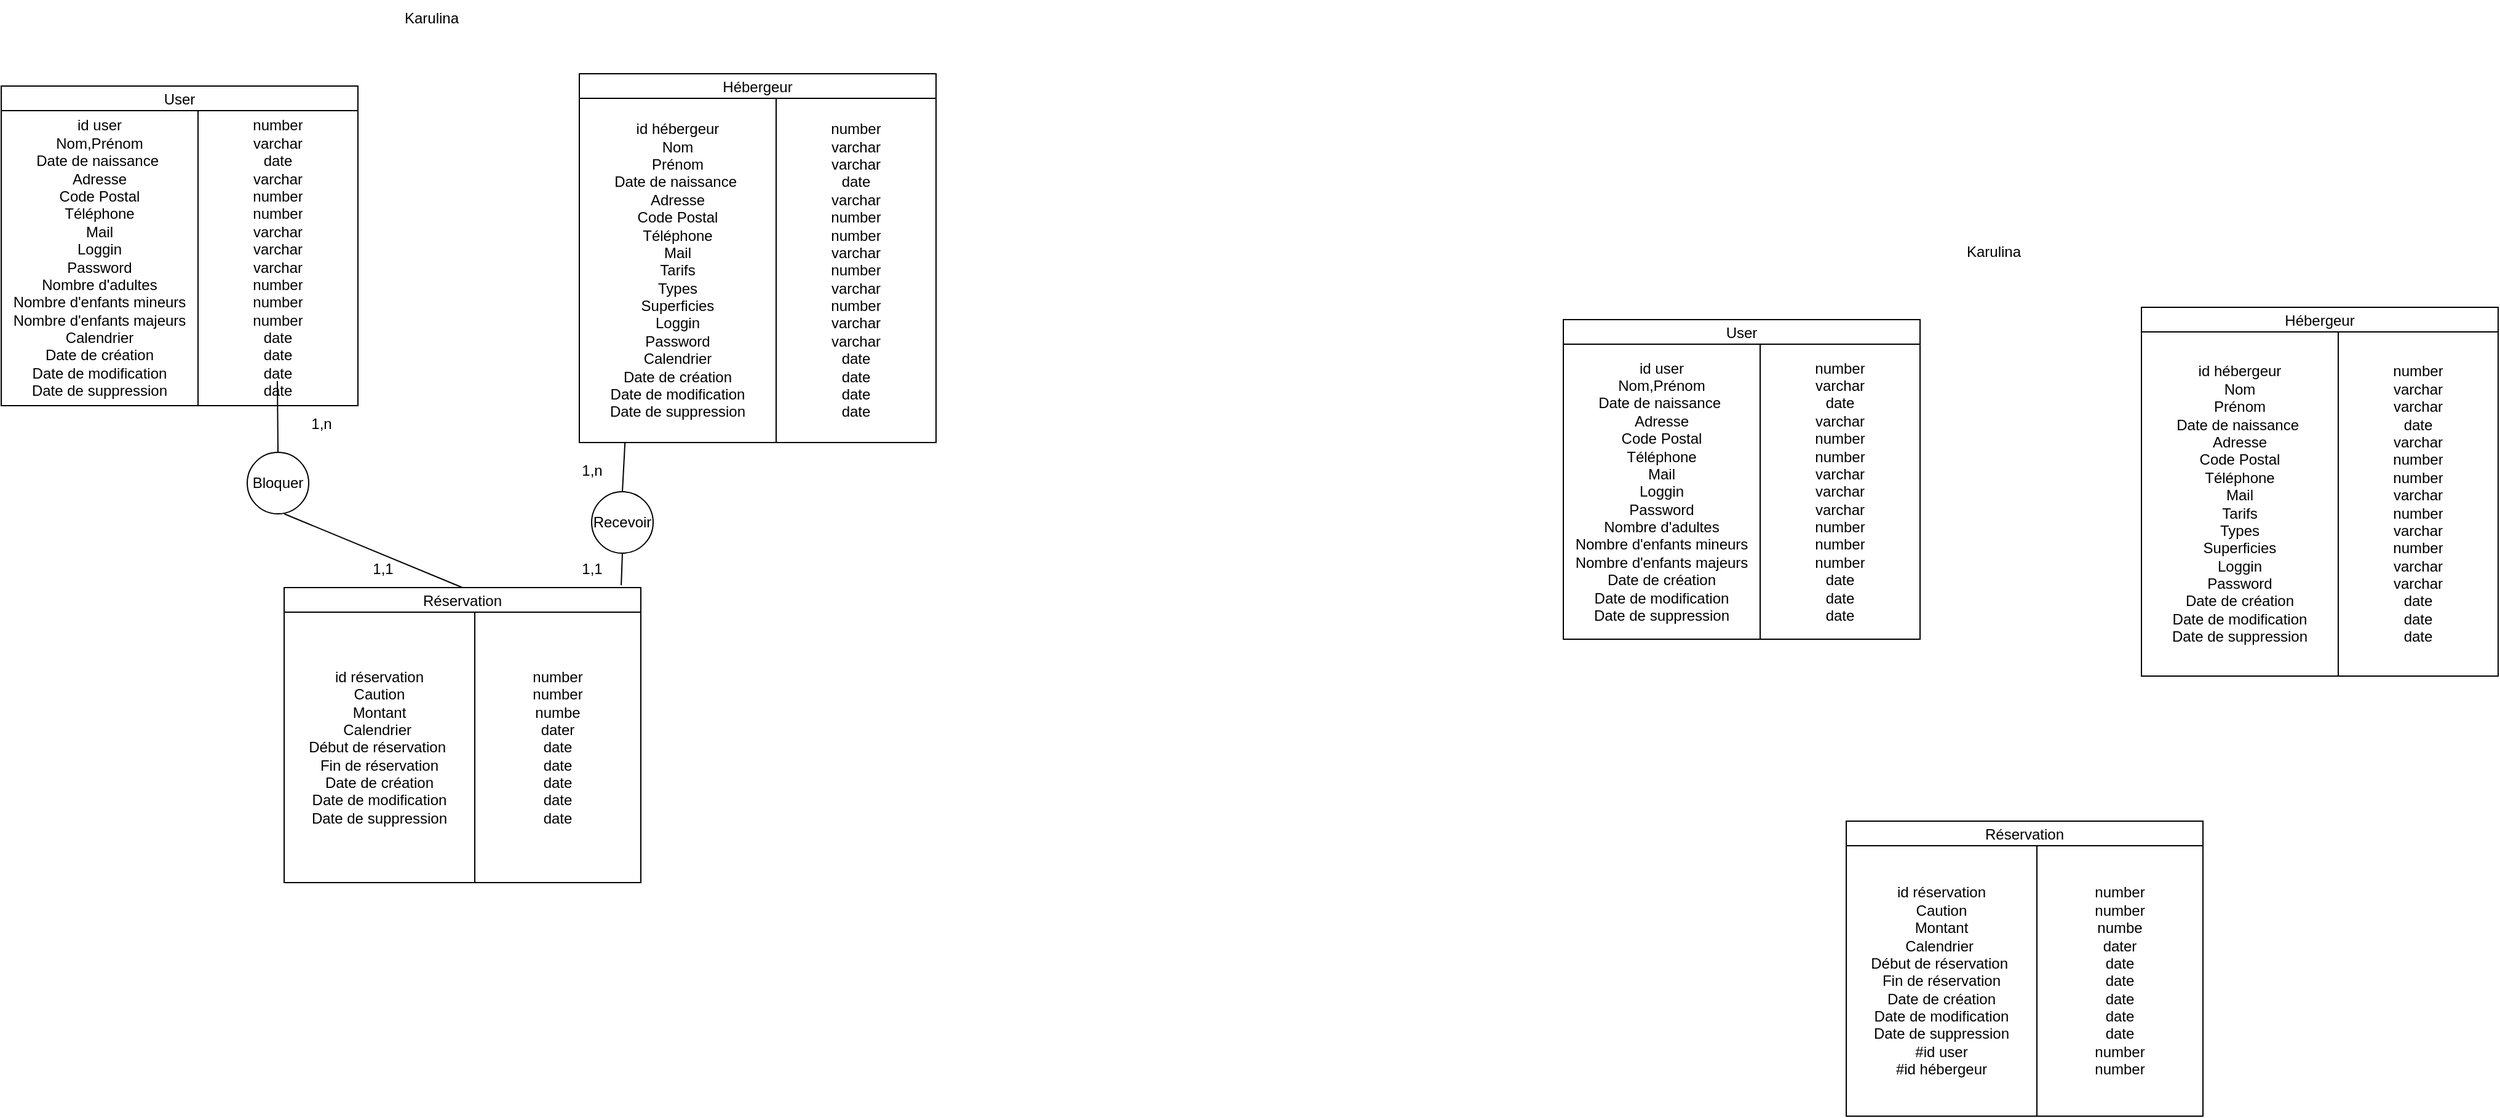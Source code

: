 <mxfile version="24.5.4" type="github">
  <diagram name="Page-1" id="sN1TuHYhFFZQFHvBme8z">
    <mxGraphModel dx="994" dy="476" grid="1" gridSize="10" guides="1" tooltips="1" connect="1" arrows="1" fold="1" page="1" pageScale="1" pageWidth="827" pageHeight="1169" math="0" shadow="0">
      <root>
        <mxCell id="0" />
        <mxCell id="1" parent="0" />
        <mxCell id="rXH0V8Tg6eLGxFPYWAXF-20" value="Karulina" style="text;html=1;align=center;verticalAlign=middle;whiteSpace=wrap;rounded=0;" parent="1" vertex="1">
          <mxGeometry x="360" y="10" width="60" height="30" as="geometry" />
        </mxCell>
        <mxCell id="rXH0V8Tg6eLGxFPYWAXF-39" value="Bloquer" style="ellipse;whiteSpace=wrap;html=1;aspect=fixed;" parent="1" vertex="1">
          <mxGeometry x="240" y="378" width="50" height="50" as="geometry" />
        </mxCell>
        <mxCell id="rXH0V8Tg6eLGxFPYWAXF-40" value="Recevoir" style="ellipse;whiteSpace=wrap;html=1;aspect=fixed;" parent="1" vertex="1">
          <mxGeometry x="520" y="410" width="50" height="50" as="geometry" />
        </mxCell>
        <mxCell id="rXH0V8Tg6eLGxFPYWAXF-42" value="" style="endArrow=none;html=1;rounded=0;entryX=0.5;entryY=1;entryDx=0;entryDy=0;exitX=0.945;exitY=-0.008;exitDx=0;exitDy=0;exitPerimeter=0;" parent="1" target="rXH0V8Tg6eLGxFPYWAXF-40" edge="1" source="nfDSCfTXi77_VSGzIVfX-66">
          <mxGeometry width="50" height="50" relative="1" as="geometry">
            <mxPoint x="580" y="480" as="sourcePoint" />
            <mxPoint x="630" y="430" as="targetPoint" />
          </mxGeometry>
        </mxCell>
        <mxCell id="rXH0V8Tg6eLGxFPYWAXF-45" value="" style="endArrow=none;html=1;rounded=0;exitX=0.5;exitY=0;exitDx=0;exitDy=0;entryX=0.128;entryY=1;entryDx=0;entryDy=0;entryPerimeter=0;" parent="1" target="nfDSCfTXi77_VSGzIVfX-59" edge="1" source="rXH0V8Tg6eLGxFPYWAXF-40">
          <mxGeometry width="50" height="50" relative="1" as="geometry">
            <mxPoint x="580" y="410" as="sourcePoint" />
            <mxPoint x="540" y="377" as="targetPoint" />
          </mxGeometry>
        </mxCell>
        <mxCell id="rXH0V8Tg6eLGxFPYWAXF-46" value="" style="endArrow=none;html=1;rounded=0;exitX=0.5;exitY=0;exitDx=0;exitDy=0;" parent="1" edge="1" source="rXH0V8Tg6eLGxFPYWAXF-39">
          <mxGeometry width="50" height="50" relative="1" as="geometry">
            <mxPoint x="264.5" y="359" as="sourcePoint" />
            <mxPoint x="264.5" y="320" as="targetPoint" />
          </mxGeometry>
        </mxCell>
        <mxCell id="rXH0V8Tg6eLGxFPYWAXF-47" value="1,n" style="text;html=1;align=center;verticalAlign=middle;resizable=0;points=[];autosize=1;strokeColor=none;fillColor=none;" parent="1" vertex="1">
          <mxGeometry x="280" y="340" width="40" height="30" as="geometry" />
        </mxCell>
        <mxCell id="rXH0V8Tg6eLGxFPYWAXF-48" value="1,n" style="text;html=1;align=center;verticalAlign=middle;resizable=0;points=[];autosize=1;strokeColor=none;fillColor=none;" parent="1" vertex="1">
          <mxGeometry x="500" y="378" width="40" height="30" as="geometry" />
        </mxCell>
        <mxCell id="rXH0V8Tg6eLGxFPYWAXF-49" value="1,1" style="text;html=1;align=center;verticalAlign=middle;resizable=0;points=[];autosize=1;strokeColor=none;fillColor=none;" parent="1" vertex="1">
          <mxGeometry x="330" y="458" width="40" height="30" as="geometry" />
        </mxCell>
        <mxCell id="rXH0V8Tg6eLGxFPYWAXF-50" value="1,1" style="text;html=1;align=center;verticalAlign=middle;resizable=0;points=[];autosize=1;strokeColor=none;fillColor=none;" parent="1" vertex="1">
          <mxGeometry x="500" y="458" width="40" height="30" as="geometry" />
        </mxCell>
        <mxCell id="nfDSCfTXi77_VSGzIVfX-54" value="User" style="shape=table;startSize=20;container=1;collapsible=0;childLayout=tableLayout;" vertex="1" parent="1">
          <mxGeometry x="40" y="80" width="290" height="260" as="geometry" />
        </mxCell>
        <mxCell id="nfDSCfTXi77_VSGzIVfX-55" value="" style="shape=tableRow;horizontal=0;startSize=0;swimlaneHead=0;swimlaneBody=0;strokeColor=inherit;top=0;left=0;bottom=0;right=0;collapsible=0;dropTarget=0;fillColor=none;points=[[0,0.5],[1,0.5]];portConstraint=eastwest;" vertex="1" parent="nfDSCfTXi77_VSGzIVfX-54">
          <mxGeometry y="20" width="290" height="240" as="geometry" />
        </mxCell>
        <mxCell id="nfDSCfTXi77_VSGzIVfX-56" value="id user&lt;div&gt;Nom,Prénom&lt;/div&gt;&lt;div&gt;Date de naissance&amp;nbsp;&lt;/div&gt;&lt;div&gt;Adresse&lt;/div&gt;&lt;div&gt;Code Postal&lt;/div&gt;&lt;div&gt;Téléphone&lt;/div&gt;&lt;div&gt;Mail&lt;/div&gt;&lt;div&gt;Loggin&lt;/div&gt;&lt;div&gt;Password&lt;/div&gt;&lt;div&gt;Nombre d&#39;adultes&lt;/div&gt;&lt;div&gt;Nombre d&#39;enfants mineurs&lt;/div&gt;&lt;div&gt;Nombre d&#39;enfants majeurs&lt;/div&gt;&lt;div&gt;Calendrier&lt;/div&gt;&lt;div&gt;Date de création&lt;/div&gt;&lt;div&gt;Date de modification&lt;/div&gt;&lt;div&gt;Date de suppression&lt;/div&gt;" style="shape=partialRectangle;html=1;whiteSpace=wrap;connectable=0;strokeColor=inherit;overflow=hidden;fillColor=none;top=0;left=0;bottom=0;right=0;pointerEvents=1;" vertex="1" parent="nfDSCfTXi77_VSGzIVfX-55">
          <mxGeometry width="160" height="240" as="geometry">
            <mxRectangle width="160" height="240" as="alternateBounds" />
          </mxGeometry>
        </mxCell>
        <mxCell id="nfDSCfTXi77_VSGzIVfX-57" value="number&lt;br&gt;&lt;div&gt;varchar&lt;/div&gt;&lt;div&gt;date&lt;/div&gt;&lt;div&gt;varchar&lt;/div&gt;&lt;div&gt;number&lt;/div&gt;&lt;div&gt;number&lt;/div&gt;&lt;div&gt;varchar&lt;/div&gt;&lt;div&gt;varchar&lt;/div&gt;&lt;div&gt;varchar&lt;/div&gt;&lt;div&gt;number&lt;/div&gt;&lt;div&gt;number&lt;/div&gt;&lt;div&gt;number&lt;br&gt;&lt;/div&gt;&lt;div&gt;date&lt;/div&gt;&lt;div&gt;date&lt;/div&gt;&lt;div&gt;date&lt;/div&gt;&lt;div&gt;date&lt;/div&gt;" style="shape=partialRectangle;html=1;whiteSpace=wrap;connectable=0;strokeColor=inherit;overflow=hidden;fillColor=none;top=0;left=0;bottom=0;right=0;pointerEvents=1;" vertex="1" parent="nfDSCfTXi77_VSGzIVfX-55">
          <mxGeometry x="160" width="130" height="240" as="geometry">
            <mxRectangle width="130" height="240" as="alternateBounds" />
          </mxGeometry>
        </mxCell>
        <mxCell id="nfDSCfTXi77_VSGzIVfX-58" value="Hébergeur" style="shape=table;startSize=20;container=1;collapsible=0;childLayout=tableLayout;" vertex="1" parent="1">
          <mxGeometry x="510" y="70" width="290" height="300" as="geometry" />
        </mxCell>
        <mxCell id="nfDSCfTXi77_VSGzIVfX-59" value="" style="shape=tableRow;horizontal=0;startSize=0;swimlaneHead=0;swimlaneBody=0;strokeColor=inherit;top=0;left=0;bottom=0;right=0;collapsible=0;dropTarget=0;fillColor=none;points=[[0,0.5],[1,0.5]];portConstraint=eastwest;" vertex="1" parent="nfDSCfTXi77_VSGzIVfX-58">
          <mxGeometry y="20" width="290" height="280" as="geometry" />
        </mxCell>
        <mxCell id="nfDSCfTXi77_VSGzIVfX-60" value="id hébergeur&lt;div&gt;Nom&lt;/div&gt;&lt;div&gt;Prénom&lt;/div&gt;&lt;div&gt;Date de naissance&amp;nbsp;&lt;/div&gt;&lt;div&gt;Adresse&lt;/div&gt;&lt;div&gt;Code Postal&lt;/div&gt;&lt;div&gt;Téléphone&lt;/div&gt;&lt;div&gt;Mail&lt;/div&gt;&lt;div&gt;Tarifs&lt;/div&gt;&lt;div&gt;Types&lt;/div&gt;&lt;div&gt;Superficies&lt;/div&gt;&lt;div&gt;Loggin&lt;/div&gt;&lt;div&gt;Password&lt;/div&gt;&lt;div&gt;Calendrier&lt;/div&gt;&lt;div&gt;Date de création&lt;/div&gt;&lt;div&gt;Date de modification&lt;/div&gt;&lt;div&gt;Date de suppression&lt;/div&gt;" style="shape=partialRectangle;html=1;whiteSpace=wrap;connectable=0;strokeColor=inherit;overflow=hidden;fillColor=none;top=0;left=0;bottom=0;right=0;pointerEvents=1;" vertex="1" parent="nfDSCfTXi77_VSGzIVfX-59">
          <mxGeometry width="160" height="280" as="geometry">
            <mxRectangle width="160" height="280" as="alternateBounds" />
          </mxGeometry>
        </mxCell>
        <mxCell id="nfDSCfTXi77_VSGzIVfX-61" value="number&lt;br&gt;&lt;div&gt;varchar&lt;/div&gt;&lt;div&gt;varchar&lt;/div&gt;&lt;div&gt;date&lt;/div&gt;&lt;div&gt;varchar&lt;/div&gt;&lt;div&gt;number&lt;/div&gt;&lt;div&gt;number&lt;/div&gt;&lt;div&gt;varchar&lt;/div&gt;&lt;div&gt;number&lt;/div&gt;&lt;div&gt;varchar&lt;/div&gt;&lt;div&gt;number&lt;/div&gt;&lt;div&gt;varchar&lt;/div&gt;&lt;div&gt;varchar&lt;/div&gt;&lt;div&gt;date&lt;/div&gt;&lt;div&gt;date&lt;/div&gt;&lt;div&gt;date&lt;/div&gt;&lt;div&gt;date&lt;/div&gt;" style="shape=partialRectangle;html=1;whiteSpace=wrap;connectable=0;strokeColor=inherit;overflow=hidden;fillColor=none;top=0;left=0;bottom=0;right=0;pointerEvents=1;" vertex="1" parent="nfDSCfTXi77_VSGzIVfX-59">
          <mxGeometry x="160" width="130" height="280" as="geometry">
            <mxRectangle width="130" height="280" as="alternateBounds" />
          </mxGeometry>
        </mxCell>
        <mxCell id="nfDSCfTXi77_VSGzIVfX-66" value="Réservation" style="shape=table;startSize=20;container=1;collapsible=0;childLayout=tableLayout;" vertex="1" parent="1">
          <mxGeometry x="270" y="488" width="290" height="240" as="geometry" />
        </mxCell>
        <mxCell id="nfDSCfTXi77_VSGzIVfX-67" value="" style="shape=tableRow;horizontal=0;startSize=0;swimlaneHead=0;swimlaneBody=0;strokeColor=inherit;top=0;left=0;bottom=0;right=0;collapsible=0;dropTarget=0;fillColor=none;points=[[0,0.5],[1,0.5]];portConstraint=eastwest;" vertex="1" parent="nfDSCfTXi77_VSGzIVfX-66">
          <mxGeometry y="20" width="290" height="220" as="geometry" />
        </mxCell>
        <mxCell id="nfDSCfTXi77_VSGzIVfX-68" value="id réservation&lt;div&gt;Caution&lt;/div&gt;&lt;div&gt;Montant&lt;/div&gt;&lt;div&gt;Calendrier&amp;nbsp;&lt;/div&gt;&lt;div&gt;Début de réservation&amp;nbsp;&lt;/div&gt;&lt;div&gt;Fin de réservation&lt;/div&gt;&lt;div&gt;Date de création&lt;/div&gt;&lt;div&gt;Date de modification&lt;/div&gt;&lt;div&gt;Date de suppression&lt;/div&gt;" style="shape=partialRectangle;html=1;whiteSpace=wrap;connectable=0;strokeColor=inherit;overflow=hidden;fillColor=none;top=0;left=0;bottom=0;right=0;pointerEvents=1;" vertex="1" parent="nfDSCfTXi77_VSGzIVfX-67">
          <mxGeometry width="155" height="220" as="geometry">
            <mxRectangle width="155" height="220" as="alternateBounds" />
          </mxGeometry>
        </mxCell>
        <mxCell id="nfDSCfTXi77_VSGzIVfX-69" value="number&lt;br&gt;&lt;div&gt;number&lt;/div&gt;&lt;div&gt;numbe&lt;/div&gt;&lt;div&gt;dater&lt;/div&gt;&lt;div&gt;date&lt;/div&gt;&lt;div&gt;date&lt;/div&gt;&lt;div&gt;date&lt;/div&gt;&lt;div&gt;date&lt;/div&gt;&lt;div&gt;date&lt;/div&gt;" style="shape=partialRectangle;html=1;whiteSpace=wrap;connectable=0;strokeColor=inherit;overflow=hidden;fillColor=none;top=0;left=0;bottom=0;right=0;pointerEvents=1;" vertex="1" parent="nfDSCfTXi77_VSGzIVfX-67">
          <mxGeometry x="155" width="135" height="220" as="geometry">
            <mxRectangle width="135" height="220" as="alternateBounds" />
          </mxGeometry>
        </mxCell>
        <mxCell id="nfDSCfTXi77_VSGzIVfX-72" value="" style="endArrow=none;html=1;rounded=0;fontSize=12;startSize=8;endSize=8;curved=1;exitX=0.5;exitY=0;exitDx=0;exitDy=0;" edge="1" parent="1" source="nfDSCfTXi77_VSGzIVfX-66">
          <mxGeometry width="50" height="50" relative="1" as="geometry">
            <mxPoint x="220" y="478" as="sourcePoint" />
            <mxPoint x="270" y="428" as="targetPoint" />
          </mxGeometry>
        </mxCell>
        <mxCell id="nfDSCfTXi77_VSGzIVfX-73" value="Karulina" style="text;html=1;align=center;verticalAlign=middle;whiteSpace=wrap;rounded=0;" vertex="1" parent="1">
          <mxGeometry x="1630" y="200" width="60" height="30" as="geometry" />
        </mxCell>
        <mxCell id="nfDSCfTXi77_VSGzIVfX-83" value="User" style="shape=table;startSize=20;container=1;collapsible=0;childLayout=tableLayout;" vertex="1" parent="1">
          <mxGeometry x="1310" y="270" width="290" height="260" as="geometry" />
        </mxCell>
        <mxCell id="nfDSCfTXi77_VSGzIVfX-84" value="" style="shape=tableRow;horizontal=0;startSize=0;swimlaneHead=0;swimlaneBody=0;strokeColor=inherit;top=0;left=0;bottom=0;right=0;collapsible=0;dropTarget=0;fillColor=none;points=[[0,0.5],[1,0.5]];portConstraint=eastwest;" vertex="1" parent="nfDSCfTXi77_VSGzIVfX-83">
          <mxGeometry y="20" width="290" height="240" as="geometry" />
        </mxCell>
        <mxCell id="nfDSCfTXi77_VSGzIVfX-85" value="id user&lt;div&gt;Nom,Prénom&lt;/div&gt;&lt;div&gt;Date de naissance&amp;nbsp;&lt;/div&gt;&lt;div&gt;Adresse&lt;/div&gt;&lt;div&gt;Code Postal&lt;/div&gt;&lt;div&gt;Téléphone&lt;/div&gt;&lt;div&gt;Mail&lt;/div&gt;&lt;div&gt;Loggin&lt;/div&gt;&lt;div&gt;Password&lt;/div&gt;&lt;div&gt;Nombre d&#39;adultes&lt;/div&gt;&lt;div&gt;Nombre d&#39;enfants mineurs&lt;/div&gt;&lt;div&gt;Nombre d&#39;enfants majeurs&lt;/div&gt;&lt;div&gt;Date de création&lt;/div&gt;&lt;div&gt;Date de modification&lt;/div&gt;&lt;div&gt;Date de suppression&lt;/div&gt;" style="shape=partialRectangle;html=1;whiteSpace=wrap;connectable=0;strokeColor=inherit;overflow=hidden;fillColor=none;top=0;left=0;bottom=0;right=0;pointerEvents=1;" vertex="1" parent="nfDSCfTXi77_VSGzIVfX-84">
          <mxGeometry width="160" height="240" as="geometry">
            <mxRectangle width="160" height="240" as="alternateBounds" />
          </mxGeometry>
        </mxCell>
        <mxCell id="nfDSCfTXi77_VSGzIVfX-86" value="number&lt;br&gt;&lt;div&gt;varchar&lt;/div&gt;&lt;div&gt;date&lt;/div&gt;&lt;div&gt;varchar&lt;/div&gt;&lt;div&gt;number&lt;/div&gt;&lt;div&gt;number&lt;/div&gt;&lt;div&gt;varchar&lt;/div&gt;&lt;div&gt;varchar&lt;/div&gt;&lt;div&gt;varchar&lt;/div&gt;&lt;div&gt;number&lt;/div&gt;&lt;div&gt;number&lt;/div&gt;&lt;div&gt;number&lt;/div&gt;&lt;div&gt;date&lt;/div&gt;&lt;div&gt;date&lt;/div&gt;&lt;div&gt;date&lt;/div&gt;" style="shape=partialRectangle;html=1;whiteSpace=wrap;connectable=0;strokeColor=inherit;overflow=hidden;fillColor=none;top=0;left=0;bottom=0;right=0;pointerEvents=1;" vertex="1" parent="nfDSCfTXi77_VSGzIVfX-84">
          <mxGeometry x="160" width="130" height="240" as="geometry">
            <mxRectangle width="130" height="240" as="alternateBounds" />
          </mxGeometry>
        </mxCell>
        <mxCell id="nfDSCfTXi77_VSGzIVfX-87" value="Hébergeur" style="shape=table;startSize=20;container=1;collapsible=0;childLayout=tableLayout;" vertex="1" parent="1">
          <mxGeometry x="1780" y="260" width="290" height="300" as="geometry" />
        </mxCell>
        <mxCell id="nfDSCfTXi77_VSGzIVfX-88" value="" style="shape=tableRow;horizontal=0;startSize=0;swimlaneHead=0;swimlaneBody=0;strokeColor=inherit;top=0;left=0;bottom=0;right=0;collapsible=0;dropTarget=0;fillColor=none;points=[[0,0.5],[1,0.5]];portConstraint=eastwest;" vertex="1" parent="nfDSCfTXi77_VSGzIVfX-87">
          <mxGeometry y="20" width="290" height="280" as="geometry" />
        </mxCell>
        <mxCell id="nfDSCfTXi77_VSGzIVfX-89" value="id hébergeur&lt;div&gt;Nom&lt;/div&gt;&lt;div&gt;Prénom&lt;/div&gt;&lt;div&gt;Date de naissance&amp;nbsp;&lt;/div&gt;&lt;div&gt;Adresse&lt;/div&gt;&lt;div&gt;Code Postal&lt;/div&gt;&lt;div&gt;Téléphone&lt;/div&gt;&lt;div&gt;Mail&lt;/div&gt;&lt;div&gt;Tarifs&lt;/div&gt;&lt;div&gt;Types&lt;/div&gt;&lt;div&gt;Superficies&lt;/div&gt;&lt;div&gt;Loggin&lt;/div&gt;&lt;div&gt;Password&lt;/div&gt;&lt;div&gt;Date de création&lt;/div&gt;&lt;div&gt;Date de modification&lt;/div&gt;&lt;div&gt;Date de suppression&lt;/div&gt;" style="shape=partialRectangle;html=1;whiteSpace=wrap;connectable=0;strokeColor=inherit;overflow=hidden;fillColor=none;top=0;left=0;bottom=0;right=0;pointerEvents=1;" vertex="1" parent="nfDSCfTXi77_VSGzIVfX-88">
          <mxGeometry width="160" height="280" as="geometry">
            <mxRectangle width="160" height="280" as="alternateBounds" />
          </mxGeometry>
        </mxCell>
        <mxCell id="nfDSCfTXi77_VSGzIVfX-90" value="number&lt;br&gt;&lt;div&gt;varchar&lt;/div&gt;&lt;div&gt;varchar&lt;/div&gt;&lt;div&gt;date&lt;/div&gt;&lt;div&gt;varchar&lt;/div&gt;&lt;div&gt;number&lt;/div&gt;&lt;div&gt;number&lt;/div&gt;&lt;div&gt;varchar&lt;/div&gt;&lt;div&gt;number&lt;/div&gt;&lt;div&gt;varchar&lt;/div&gt;&lt;div&gt;number&lt;/div&gt;&lt;div&gt;varchar&lt;/div&gt;&lt;div&gt;varchar&lt;/div&gt;&lt;div&gt;date&lt;/div&gt;&lt;div&gt;date&lt;/div&gt;&lt;div&gt;date&lt;/div&gt;" style="shape=partialRectangle;html=1;whiteSpace=wrap;connectable=0;strokeColor=inherit;overflow=hidden;fillColor=none;top=0;left=0;bottom=0;right=0;pointerEvents=1;" vertex="1" parent="nfDSCfTXi77_VSGzIVfX-88">
          <mxGeometry x="160" width="130" height="280" as="geometry">
            <mxRectangle width="130" height="280" as="alternateBounds" />
          </mxGeometry>
        </mxCell>
        <mxCell id="nfDSCfTXi77_VSGzIVfX-91" value="Réservation" style="shape=table;startSize=20;container=1;collapsible=0;childLayout=tableLayout;" vertex="1" parent="1">
          <mxGeometry x="1540" y="678" width="290" height="240" as="geometry" />
        </mxCell>
        <mxCell id="nfDSCfTXi77_VSGzIVfX-92" value="" style="shape=tableRow;horizontal=0;startSize=0;swimlaneHead=0;swimlaneBody=0;strokeColor=inherit;top=0;left=0;bottom=0;right=0;collapsible=0;dropTarget=0;fillColor=none;points=[[0,0.5],[1,0.5]];portConstraint=eastwest;" vertex="1" parent="nfDSCfTXi77_VSGzIVfX-91">
          <mxGeometry y="20" width="290" height="220" as="geometry" />
        </mxCell>
        <mxCell id="nfDSCfTXi77_VSGzIVfX-93" value="id réservation&lt;div&gt;Caution&lt;/div&gt;&lt;div&gt;Montant&lt;/div&gt;&lt;div&gt;Calendrier&amp;nbsp;&lt;/div&gt;&lt;div&gt;Début de réservation&amp;nbsp;&lt;/div&gt;&lt;div&gt;Fin de réservation&lt;/div&gt;&lt;div&gt;Date de création&lt;/div&gt;&lt;div&gt;Date de modification&lt;/div&gt;&lt;div&gt;Date de suppression&lt;/div&gt;&lt;div&gt;#id user&lt;/div&gt;&lt;div&gt;#id hébergeur&lt;/div&gt;" style="shape=partialRectangle;html=1;whiteSpace=wrap;connectable=0;strokeColor=inherit;overflow=hidden;fillColor=none;top=0;left=0;bottom=0;right=0;pointerEvents=1;" vertex="1" parent="nfDSCfTXi77_VSGzIVfX-92">
          <mxGeometry width="155" height="220" as="geometry">
            <mxRectangle width="155" height="220" as="alternateBounds" />
          </mxGeometry>
        </mxCell>
        <mxCell id="nfDSCfTXi77_VSGzIVfX-94" value="number&lt;br&gt;&lt;div&gt;number&lt;/div&gt;&lt;div&gt;numbe&lt;/div&gt;&lt;div&gt;dater&lt;/div&gt;&lt;div&gt;date&lt;/div&gt;&lt;div&gt;date&lt;/div&gt;&lt;div&gt;date&lt;/div&gt;&lt;div&gt;date&lt;/div&gt;&lt;div&gt;date&lt;/div&gt;&lt;div&gt;number&lt;/div&gt;&lt;div&gt;number&lt;/div&gt;" style="shape=partialRectangle;html=1;whiteSpace=wrap;connectable=0;strokeColor=inherit;overflow=hidden;fillColor=none;top=0;left=0;bottom=0;right=0;pointerEvents=1;" vertex="1" parent="nfDSCfTXi77_VSGzIVfX-92">
          <mxGeometry x="155" width="135" height="220" as="geometry">
            <mxRectangle width="135" height="220" as="alternateBounds" />
          </mxGeometry>
        </mxCell>
      </root>
    </mxGraphModel>
  </diagram>
</mxfile>
